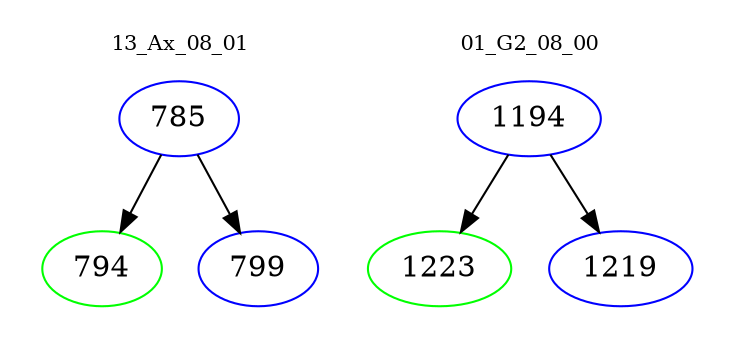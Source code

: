 digraph{
subgraph cluster_0 {
color = white
label = "13_Ax_08_01";
fontsize=10;
T0_785 [label="785", color="blue"]
T0_785 -> T0_794 [color="black"]
T0_794 [label="794", color="green"]
T0_785 -> T0_799 [color="black"]
T0_799 [label="799", color="blue"]
}
subgraph cluster_1 {
color = white
label = "01_G2_08_00";
fontsize=10;
T1_1194 [label="1194", color="blue"]
T1_1194 -> T1_1223 [color="black"]
T1_1223 [label="1223", color="green"]
T1_1194 -> T1_1219 [color="black"]
T1_1219 [label="1219", color="blue"]
}
}
